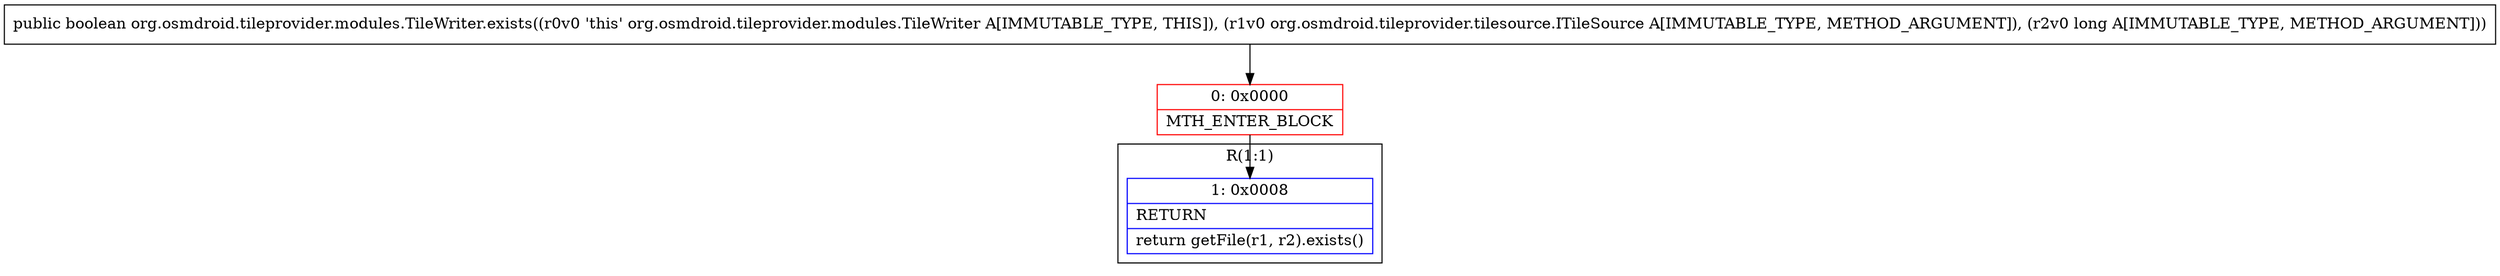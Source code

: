 digraph "CFG fororg.osmdroid.tileprovider.modules.TileWriter.exists(Lorg\/osmdroid\/tileprovider\/tilesource\/ITileSource;J)Z" {
subgraph cluster_Region_1488579699 {
label = "R(1:1)";
node [shape=record,color=blue];
Node_1 [shape=record,label="{1\:\ 0x0008|RETURN\l|return getFile(r1, r2).exists()\l}"];
}
Node_0 [shape=record,color=red,label="{0\:\ 0x0000|MTH_ENTER_BLOCK\l}"];
MethodNode[shape=record,label="{public boolean org.osmdroid.tileprovider.modules.TileWriter.exists((r0v0 'this' org.osmdroid.tileprovider.modules.TileWriter A[IMMUTABLE_TYPE, THIS]), (r1v0 org.osmdroid.tileprovider.tilesource.ITileSource A[IMMUTABLE_TYPE, METHOD_ARGUMENT]), (r2v0 long A[IMMUTABLE_TYPE, METHOD_ARGUMENT])) }"];
MethodNode -> Node_0;
Node_0 -> Node_1;
}

